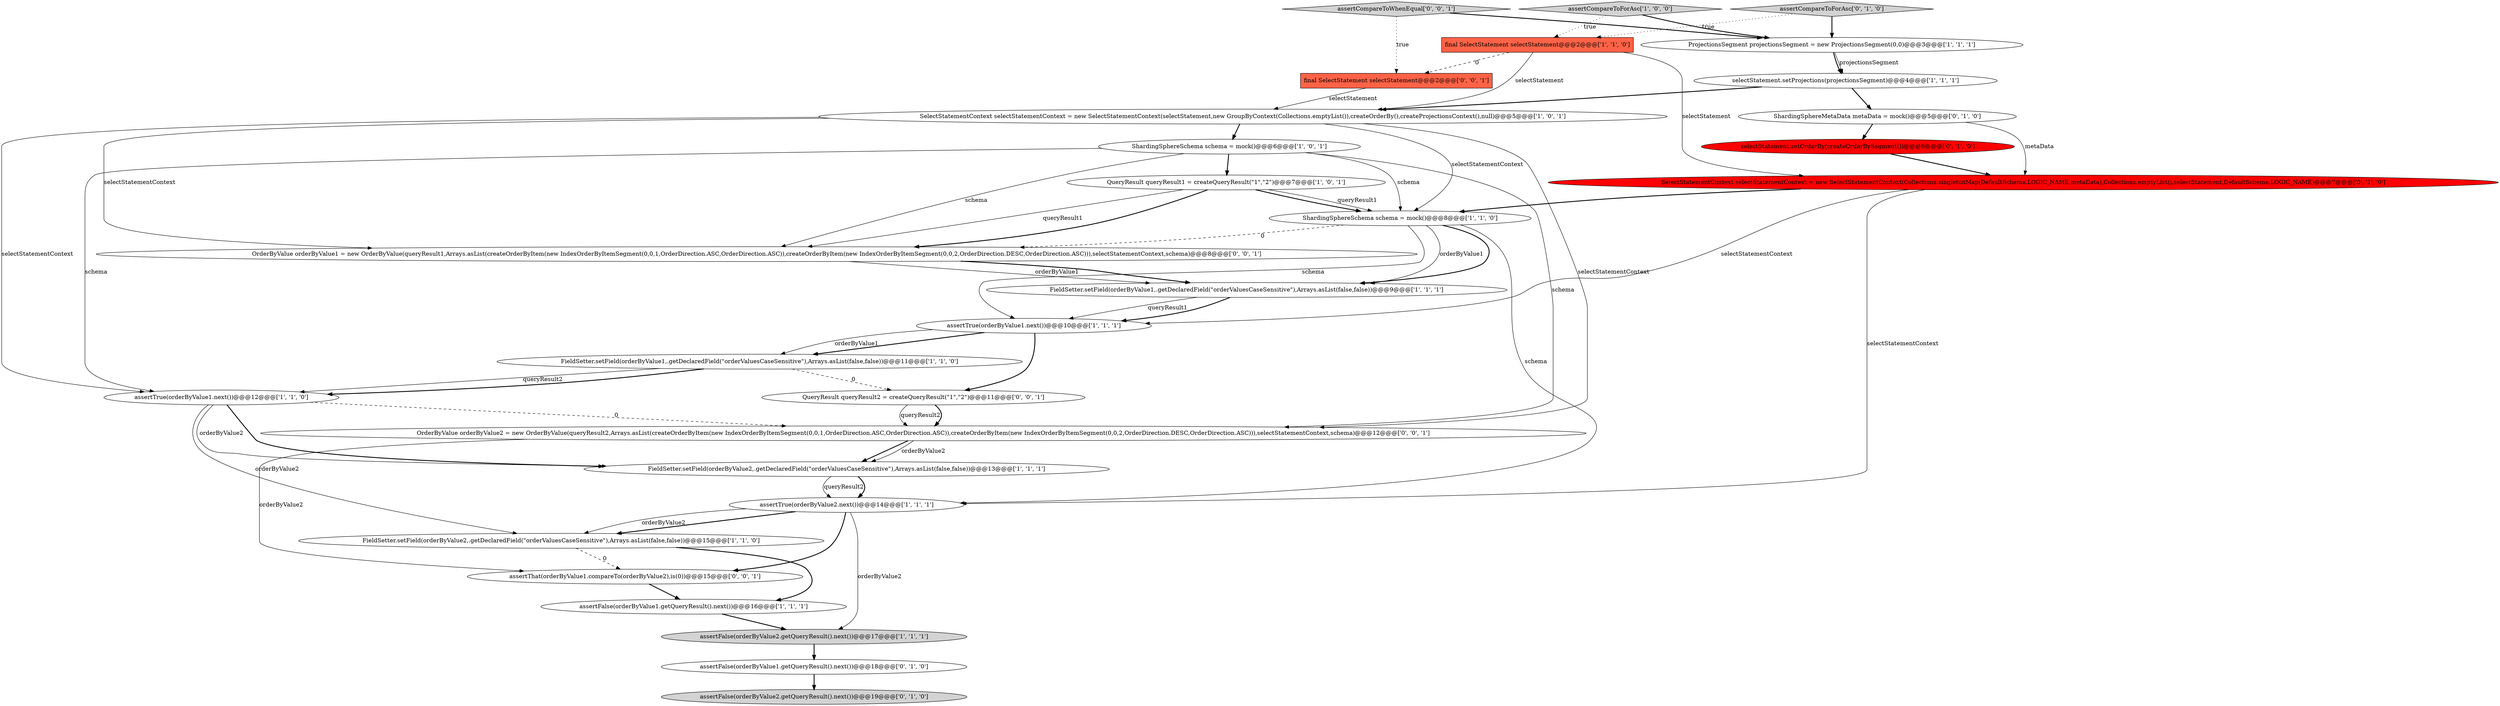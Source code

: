 digraph {
4 [style = filled, label = "FieldSetter.setField(orderByValue2,.getDeclaredField(\"orderValuesCaseSensitive\"),Arrays.asList(false,false))@@@13@@@['1', '1', '1']", fillcolor = white, shape = ellipse image = "AAA0AAABBB1BBB"];
20 [style = filled, label = "ShardingSphereMetaData metaData = mock()@@@5@@@['0', '1', '0']", fillcolor = white, shape = ellipse image = "AAA0AAABBB2BBB"];
21 [style = filled, label = "assertCompareToForAsc['0', '1', '0']", fillcolor = lightgray, shape = diamond image = "AAA0AAABBB2BBB"];
12 [style = filled, label = "assertFalse(orderByValue1.getQueryResult().next())@@@16@@@['1', '1', '1']", fillcolor = white, shape = ellipse image = "AAA0AAABBB1BBB"];
23 [style = filled, label = "OrderByValue orderByValue1 = new OrderByValue(queryResult1,Arrays.asList(createOrderByItem(new IndexOrderByItemSegment(0,0,1,OrderDirection.ASC,OrderDirection.ASC)),createOrderByItem(new IndexOrderByItemSegment(0,0,2,OrderDirection.DESC,OrderDirection.ASC))),selectStatementContext,schema)@@@8@@@['0', '0', '1']", fillcolor = white, shape = ellipse image = "AAA0AAABBB3BBB"];
5 [style = filled, label = "assertTrue(orderByValue1.next())@@@10@@@['1', '1', '1']", fillcolor = white, shape = ellipse image = "AAA0AAABBB1BBB"];
22 [style = filled, label = "selectStatement.setOrderBy(createOrderBySegment())@@@6@@@['0', '1', '0']", fillcolor = red, shape = ellipse image = "AAA1AAABBB2BBB"];
9 [style = filled, label = "FieldSetter.setField(orderByValue1,.getDeclaredField(\"orderValuesCaseSensitive\"),Arrays.asList(false,false))@@@11@@@['1', '1', '0']", fillcolor = white, shape = ellipse image = "AAA0AAABBB1BBB"];
28 [style = filled, label = "assertCompareToWhenEqual['0', '0', '1']", fillcolor = lightgray, shape = diamond image = "AAA0AAABBB3BBB"];
25 [style = filled, label = "final SelectStatement selectStatement@@@2@@@['0', '0', '1']", fillcolor = tomato, shape = box image = "AAA0AAABBB3BBB"];
7 [style = filled, label = "ProjectionsSegment projectionsSegment = new ProjectionsSegment(0,0)@@@3@@@['1', '1', '1']", fillcolor = white, shape = ellipse image = "AAA0AAABBB1BBB"];
3 [style = filled, label = "assertTrue(orderByValue1.next())@@@12@@@['1', '1', '0']", fillcolor = white, shape = ellipse image = "AAA0AAABBB1BBB"];
19 [style = filled, label = "assertFalse(orderByValue1.getQueryResult().next())@@@18@@@['0', '1', '0']", fillcolor = white, shape = ellipse image = "AAA0AAABBB2BBB"];
17 [style = filled, label = "SelectStatementContext selectStatementContext = new SelectStatementContext(Collections.singletonMap(DefaultSchema.LOGIC_NAME,metaData),Collections.emptyList(),selectStatement,DefaultSchema.LOGIC_NAME)@@@7@@@['0', '1', '0']", fillcolor = red, shape = ellipse image = "AAA1AAABBB2BBB"];
2 [style = filled, label = "final SelectStatement selectStatement@@@2@@@['1', '1', '0']", fillcolor = tomato, shape = box image = "AAA0AAABBB1BBB"];
14 [style = filled, label = "selectStatement.setProjections(projectionsSegment)@@@4@@@['1', '1', '1']", fillcolor = white, shape = ellipse image = "AAA0AAABBB1BBB"];
8 [style = filled, label = "assertCompareToForAsc['1', '0', '0']", fillcolor = lightgray, shape = diamond image = "AAA0AAABBB1BBB"];
18 [style = filled, label = "assertFalse(orderByValue2.getQueryResult().next())@@@19@@@['0', '1', '0']", fillcolor = lightgray, shape = ellipse image = "AAA0AAABBB2BBB"];
16 [style = filled, label = "SelectStatementContext selectStatementContext = new SelectStatementContext(selectStatement,new GroupByContext(Collections.emptyList()),createOrderBy(),createProjectionsContext(),null)@@@5@@@['1', '0', '1']", fillcolor = white, shape = ellipse image = "AAA0AAABBB1BBB"];
10 [style = filled, label = "FieldSetter.setField(orderByValue1,.getDeclaredField(\"orderValuesCaseSensitive\"),Arrays.asList(false,false))@@@9@@@['1', '1', '1']", fillcolor = white, shape = ellipse image = "AAA0AAABBB1BBB"];
27 [style = filled, label = "OrderByValue orderByValue2 = new OrderByValue(queryResult2,Arrays.asList(createOrderByItem(new IndexOrderByItemSegment(0,0,1,OrderDirection.ASC,OrderDirection.ASC)),createOrderByItem(new IndexOrderByItemSegment(0,0,2,OrderDirection.DESC,OrderDirection.ASC))),selectStatementContext,schema)@@@12@@@['0', '0', '1']", fillcolor = white, shape = ellipse image = "AAA0AAABBB3BBB"];
13 [style = filled, label = "ShardingSphereSchema schema = mock()@@@6@@@['1', '0', '1']", fillcolor = white, shape = ellipse image = "AAA0AAABBB1BBB"];
0 [style = filled, label = "assertFalse(orderByValue2.getQueryResult().next())@@@17@@@['1', '1', '1']", fillcolor = lightgray, shape = ellipse image = "AAA0AAABBB1BBB"];
6 [style = filled, label = "ShardingSphereSchema schema = mock()@@@8@@@['1', '1', '0']", fillcolor = white, shape = ellipse image = "AAA0AAABBB1BBB"];
24 [style = filled, label = "assertThat(orderByValue1.compareTo(orderByValue2),is(0))@@@15@@@['0', '0', '1']", fillcolor = white, shape = ellipse image = "AAA0AAABBB3BBB"];
1 [style = filled, label = "QueryResult queryResult1 = createQueryResult(\"1\",\"2\")@@@7@@@['1', '0', '1']", fillcolor = white, shape = ellipse image = "AAA0AAABBB1BBB"];
26 [style = filled, label = "QueryResult queryResult2 = createQueryResult(\"1\",\"2\")@@@11@@@['0', '0', '1']", fillcolor = white, shape = ellipse image = "AAA0AAABBB3BBB"];
11 [style = filled, label = "assertTrue(orderByValue2.next())@@@14@@@['1', '1', '1']", fillcolor = white, shape = ellipse image = "AAA0AAABBB1BBB"];
15 [style = filled, label = "FieldSetter.setField(orderByValue2,.getDeclaredField(\"orderValuesCaseSensitive\"),Arrays.asList(false,false))@@@15@@@['1', '1', '0']", fillcolor = white, shape = ellipse image = "AAA0AAABBB1BBB"];
14->16 [style = bold, label=""];
3->4 [style = solid, label="orderByValue2"];
23->10 [style = solid, label="orderByValue1"];
24->12 [style = bold, label=""];
3->15 [style = solid, label="orderByValue2"];
16->13 [style = bold, label=""];
19->18 [style = bold, label=""];
9->3 [style = solid, label="queryResult2"];
5->9 [style = bold, label=""];
17->6 [style = bold, label=""];
13->3 [style = solid, label="schema"];
0->19 [style = bold, label=""];
8->2 [style = dotted, label="true"];
28->25 [style = dotted, label="true"];
27->24 [style = solid, label="orderByValue2"];
3->27 [style = dashed, label="0"];
15->24 [style = dashed, label="0"];
16->27 [style = solid, label="selectStatementContext"];
28->7 [style = bold, label=""];
17->5 [style = solid, label="selectStatementContext"];
17->11 [style = solid, label="selectStatementContext"];
5->26 [style = bold, label=""];
21->2 [style = dotted, label="true"];
13->6 [style = solid, label="schema"];
2->16 [style = solid, label="selectStatement"];
11->24 [style = bold, label=""];
12->0 [style = bold, label=""];
3->4 [style = bold, label=""];
1->23 [style = solid, label="queryResult1"];
13->1 [style = bold, label=""];
11->15 [style = bold, label=""];
8->7 [style = bold, label=""];
20->22 [style = bold, label=""];
1->23 [style = bold, label=""];
7->14 [style = bold, label=""];
26->27 [style = solid, label="queryResult2"];
7->14 [style = solid, label="projectionsSegment"];
13->23 [style = solid, label="schema"];
26->27 [style = bold, label=""];
27->4 [style = bold, label=""];
1->6 [style = bold, label=""];
16->3 [style = solid, label="selectStatementContext"];
6->10 [style = solid, label="orderByValue1"];
10->5 [style = solid, label="queryResult1"];
27->4 [style = solid, label="orderByValue2"];
10->5 [style = bold, label=""];
20->17 [style = solid, label="metaData"];
11->15 [style = solid, label="orderByValue2"];
11->0 [style = solid, label="orderByValue2"];
1->6 [style = solid, label="queryResult1"];
6->10 [style = bold, label=""];
9->26 [style = dashed, label="0"];
4->11 [style = solid, label="queryResult2"];
14->20 [style = bold, label=""];
2->25 [style = dashed, label="0"];
23->10 [style = bold, label=""];
22->17 [style = bold, label=""];
9->3 [style = bold, label=""];
2->17 [style = solid, label="selectStatement"];
21->7 [style = bold, label=""];
15->12 [style = bold, label=""];
5->9 [style = solid, label="orderByValue1"];
13->27 [style = solid, label="schema"];
4->11 [style = bold, label=""];
16->23 [style = solid, label="selectStatementContext"];
16->6 [style = solid, label="selectStatementContext"];
6->23 [style = dashed, label="0"];
25->16 [style = solid, label="selectStatement"];
6->5 [style = solid, label="schema"];
6->11 [style = solid, label="schema"];
}
